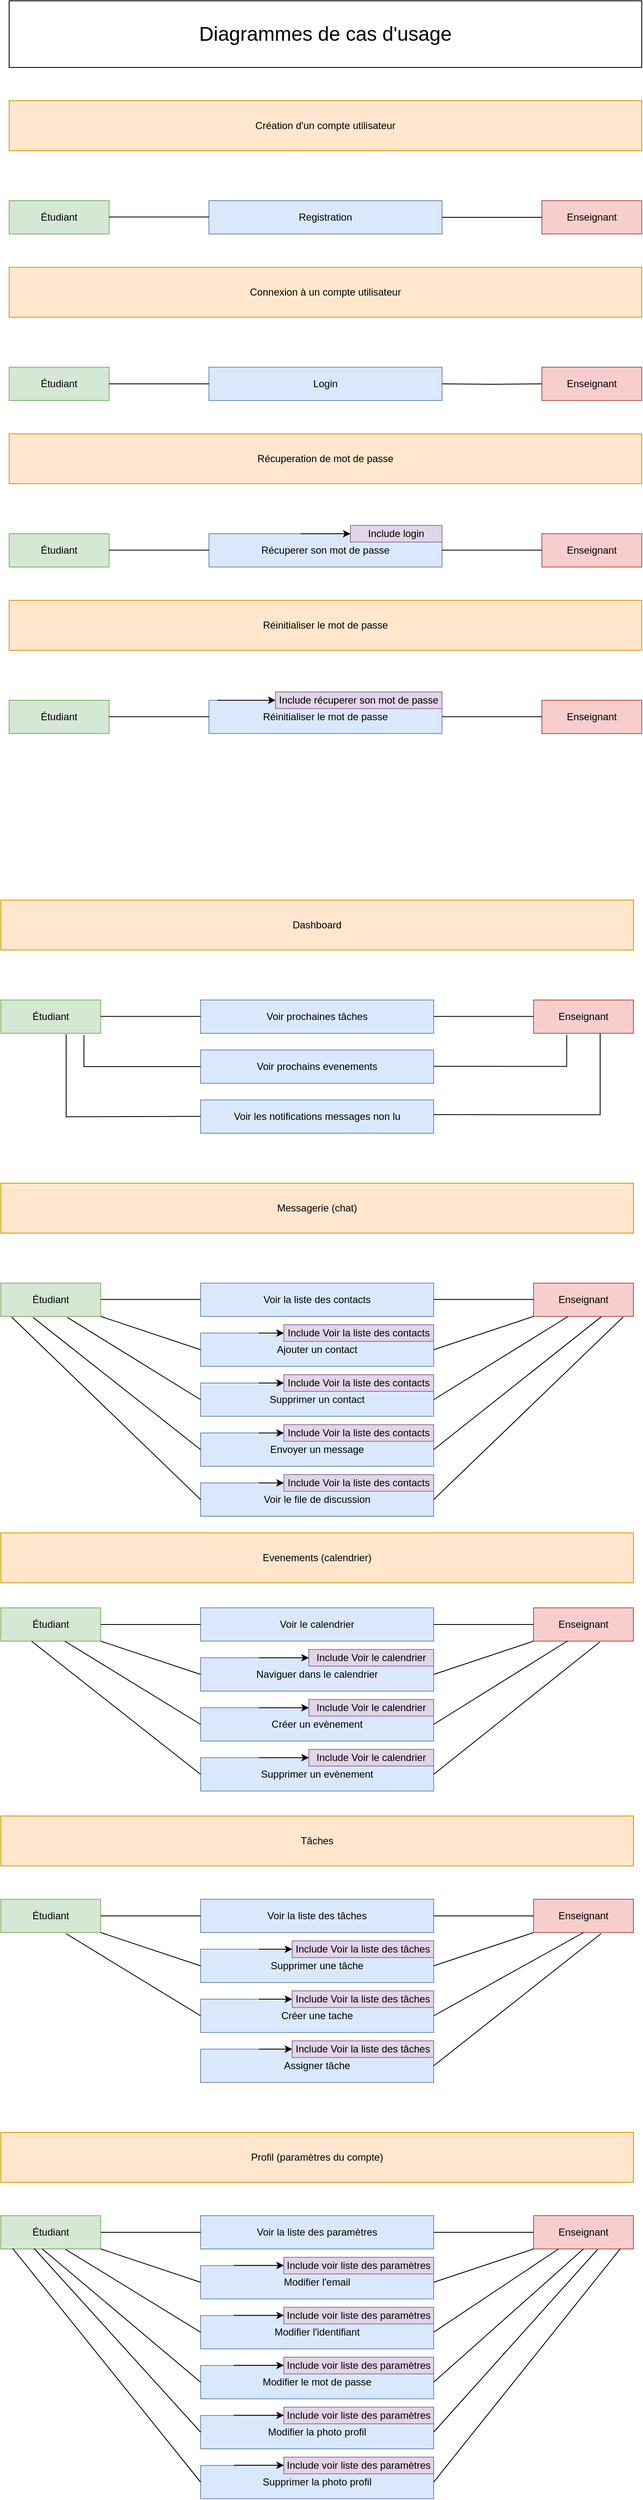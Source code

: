 <mxfile version="20.8.20" type="device"><diagram name="Page-1" id="c3rXPDo36JXqEcA5xLQ1"><mxGraphModel dx="2009" dy="1200" grid="1" gridSize="10" guides="1" tooltips="1" connect="1" arrows="1" fold="1" page="1" pageScale="1" pageWidth="850" pageHeight="1100" math="0" shadow="0"><root><mxCell id="0"/><mxCell id="1" parent="0"/><mxCell id="VEbI-EPNmi0C-Dxg8x01-1" value="Création d'un compte utilisateur" style="rounded=0;whiteSpace=wrap;html=1;fillColor=#ffe6cc;strokeColor=#d79b00;" parent="1" vertex="1"><mxGeometry x="40" y="160" width="760" height="60" as="geometry"/></mxCell><mxCell id="VEbI-EPNmi0C-Dxg8x01-2" value="Registration" style="rounded=0;whiteSpace=wrap;html=1;fillColor=#dae8fc;strokeColor=#6c8ebf;" parent="1" vertex="1"><mxGeometry x="280" y="280" width="280" height="40" as="geometry"/></mxCell><mxCell id="VEbI-EPNmi0C-Dxg8x01-3" value="Étudiant" style="rounded=0;whiteSpace=wrap;html=1;fillColor=#d5e8d4;strokeColor=#82b366;" parent="1" vertex="1"><mxGeometry x="40" y="280" width="120" height="40" as="geometry"/></mxCell><mxCell id="VEbI-EPNmi0C-Dxg8x01-4" value="Enseignant" style="rounded=0;whiteSpace=wrap;html=1;fillColor=#f8cecc;strokeColor=#b85450;" parent="1" vertex="1"><mxGeometry x="680" y="280" width="120" height="40" as="geometry"/></mxCell><mxCell id="VEbI-EPNmi0C-Dxg8x01-9" value="Connexion à un compte utilisateur" style="rounded=0;whiteSpace=wrap;html=1;fillColor=#ffe6cc;strokeColor=#d79b00;" parent="1" vertex="1"><mxGeometry x="40" y="360" width="760" height="60" as="geometry"/></mxCell><mxCell id="VEbI-EPNmi0C-Dxg8x01-10" value="Login" style="rounded=0;whiteSpace=wrap;html=1;fillColor=#dae8fc;strokeColor=#6c8ebf;" parent="1" vertex="1"><mxGeometry x="280" y="480" width="280" height="40" as="geometry"/></mxCell><mxCell id="VEbI-EPNmi0C-Dxg8x01-11" value="Étudiant" style="rounded=0;whiteSpace=wrap;html=1;fillColor=#d5e8d4;strokeColor=#82b366;" parent="1" vertex="1"><mxGeometry x="40" y="480" width="120" height="40" as="geometry"/></mxCell><mxCell id="VEbI-EPNmi0C-Dxg8x01-16" value="Enseignant" style="rounded=0;whiteSpace=wrap;html=1;fillColor=#f8cecc;strokeColor=#b85450;" parent="1" vertex="1"><mxGeometry x="680" y="480" width="120" height="40" as="geometry"/></mxCell><mxCell id="VEbI-EPNmi0C-Dxg8x01-17" value="Récuperation de mot de passe" style="rounded=0;whiteSpace=wrap;html=1;fillColor=#ffe6cc;strokeColor=#d79b00;" parent="1" vertex="1"><mxGeometry x="40" y="560" width="760" height="60" as="geometry"/></mxCell><mxCell id="VEbI-EPNmi0C-Dxg8x01-18" value="Récuperer son mot de passe" style="rounded=0;whiteSpace=wrap;html=1;fillColor=#dae8fc;strokeColor=#6c8ebf;" parent="1" vertex="1"><mxGeometry x="280" y="680" width="280" height="40" as="geometry"/></mxCell><mxCell id="VEbI-EPNmi0C-Dxg8x01-19" value="Étudiant" style="rounded=0;whiteSpace=wrap;html=1;fillColor=#d5e8d4;strokeColor=#82b366;" parent="1" vertex="1"><mxGeometry x="40" y="680" width="120" height="40" as="geometry"/></mxCell><mxCell id="VEbI-EPNmi0C-Dxg8x01-24" value="Enseignant" style="rounded=0;whiteSpace=wrap;html=1;fillColor=#f8cecc;strokeColor=#b85450;" parent="1" vertex="1"><mxGeometry x="680" y="680" width="120" height="40" as="geometry"/></mxCell><mxCell id="VEbI-EPNmi0C-Dxg8x01-33" value="Dashboard" style="rounded=0;whiteSpace=wrap;html=1;fillColor=#ffe6cc;strokeColor=#d79b00;" parent="1" vertex="1"><mxGeometry x="30" y="1120" width="760" height="60" as="geometry"/></mxCell><mxCell id="VEbI-EPNmi0C-Dxg8x01-34" value="Voir prochaines tâches" style="rounded=0;whiteSpace=wrap;html=1;fillColor=#dae8fc;strokeColor=#6c8ebf;" parent="1" vertex="1"><mxGeometry x="270" y="1240" width="280" height="40" as="geometry"/></mxCell><mxCell id="VEbI-EPNmi0C-Dxg8x01-35" value="Étudiant" style="rounded=0;whiteSpace=wrap;html=1;fillColor=#d5e8d4;strokeColor=#82b366;" parent="1" vertex="1"><mxGeometry x="30" y="1240" width="120" height="40" as="geometry"/></mxCell><mxCell id="VEbI-EPNmi0C-Dxg8x01-40" value="Enseignant" style="rounded=0;whiteSpace=wrap;html=1;fillColor=#f8cecc;strokeColor=#b85450;" parent="1" vertex="1"><mxGeometry x="670" y="1240" width="120" height="40" as="geometry"/></mxCell><mxCell id="VEbI-EPNmi0C-Dxg8x01-41" value="Voir prochains evenements" style="rounded=0;whiteSpace=wrap;html=1;fillColor=#dae8fc;strokeColor=#6c8ebf;" parent="1" vertex="1"><mxGeometry x="270" y="1300" width="280" height="40" as="geometry"/></mxCell><mxCell id="VEbI-EPNmi0C-Dxg8x01-42" value="Voir les notifications messages non lu" style="rounded=0;whiteSpace=wrap;html=1;fillColor=#dae8fc;strokeColor=#6c8ebf;" parent="1" vertex="1"><mxGeometry x="270" y="1360" width="280" height="40" as="geometry"/></mxCell><mxCell id="VEbI-EPNmi0C-Dxg8x01-46" value="" style="edgeStyle=orthogonalEdgeStyle;rounded=0;orthogonalLoop=1;jettySize=auto;html=1;exitX=0;exitY=0.5;exitDx=0;exitDy=0;entryX=1;entryY=0.5;entryDx=0;entryDy=0;endArrow=none;" parent="1" source="VEbI-EPNmi0C-Dxg8x01-4" target="VEbI-EPNmi0C-Dxg8x01-2" edge="1"><mxGeometry relative="1" as="geometry"><mxPoint x="680" y="300" as="sourcePoint"/><mxPoint x="660" y="300" as="targetPoint"/></mxGeometry></mxCell><mxCell id="VEbI-EPNmi0C-Dxg8x01-47" value="" style="edgeStyle=orthogonalEdgeStyle;rounded=0;orthogonalLoop=1;jettySize=auto;html=1;exitX=0;exitY=0.5;exitDx=0;exitDy=0;entryX=1;entryY=0.5;entryDx=0;entryDy=0;endArrow=none;" parent="1" target="VEbI-EPNmi0C-Dxg8x01-10" edge="1"><mxGeometry relative="1" as="geometry"><mxPoint x="680" y="500" as="sourcePoint"/><mxPoint x="660.0" y="500.0" as="targetPoint"/></mxGeometry></mxCell><mxCell id="VEbI-EPNmi0C-Dxg8x01-48" value="" style="endArrow=none;html=1;rounded=0;exitX=1;exitY=0.5;exitDx=0;exitDy=0;entryX=0;entryY=0.5;entryDx=0;entryDy=0;" parent="1" source="VEbI-EPNmi0C-Dxg8x01-11" target="VEbI-EPNmi0C-Dxg8x01-10" edge="1"><mxGeometry width="50" height="50" relative="1" as="geometry"><mxPoint x="160" y="500" as="sourcePoint"/><mxPoint x="190" y="500.0" as="targetPoint"/></mxGeometry></mxCell><mxCell id="VEbI-EPNmi0C-Dxg8x01-58" value="Messagerie (chat)" style="rounded=0;whiteSpace=wrap;html=1;fillColor=#ffe6cc;strokeColor=#d79b00;" parent="1" vertex="1"><mxGeometry x="30" y="1460" width="760" height="60" as="geometry"/></mxCell><mxCell id="VEbI-EPNmi0C-Dxg8x01-59" value="Étudiant" style="rounded=0;whiteSpace=wrap;html=1;fillColor=#d5e8d4;strokeColor=#82b366;" parent="1" vertex="1"><mxGeometry x="30" y="1580" width="120" height="40" as="geometry"/></mxCell><mxCell id="VEbI-EPNmi0C-Dxg8x01-60" value="Enseignant" style="rounded=0;whiteSpace=wrap;html=1;fillColor=#f8cecc;strokeColor=#b85450;" parent="1" vertex="1"><mxGeometry x="670" y="1580" width="120" height="40" as="geometry"/></mxCell><mxCell id="VEbI-EPNmi0C-Dxg8x01-61" value="Voir la liste des contacts" style="rounded=0;whiteSpace=wrap;html=1;fillColor=#dae8fc;strokeColor=#6c8ebf;" parent="1" vertex="1"><mxGeometry x="270" y="1580" width="280" height="40" as="geometry"/></mxCell><mxCell id="VEbI-EPNmi0C-Dxg8x01-63" value="Ajouter un contact" style="rounded=0;whiteSpace=wrap;html=1;fillColor=#dae8fc;strokeColor=#6c8ebf;" parent="1" vertex="1"><mxGeometry x="270" y="1640" width="280" height="40" as="geometry"/></mxCell><mxCell id="VEbI-EPNmi0C-Dxg8x01-64" value="Supprimer un contact" style="rounded=0;whiteSpace=wrap;html=1;fillColor=#dae8fc;strokeColor=#6c8ebf;" parent="1" vertex="1"><mxGeometry x="270" y="1700" width="280" height="40" as="geometry"/></mxCell><mxCell id="VEbI-EPNmi0C-Dxg8x01-65" value="Envoyer un message" style="rounded=0;whiteSpace=wrap;html=1;fillColor=#dae8fc;strokeColor=#6c8ebf;" parent="1" vertex="1"><mxGeometry x="270" y="1760" width="280" height="40" as="geometry"/></mxCell><mxCell id="VEbI-EPNmi0C-Dxg8x01-66" value="Voir le file de discussion" style="rounded=0;whiteSpace=wrap;html=1;fillColor=#dae8fc;strokeColor=#6c8ebf;" parent="1" vertex="1"><mxGeometry x="270" y="1820" width="280" height="40" as="geometry"/></mxCell><mxCell id="VEbI-EPNmi0C-Dxg8x01-107" value="Evenements (calendrier)" style="rounded=0;whiteSpace=wrap;html=1;fillColor=#ffe6cc;strokeColor=#d79b00;" parent="1" vertex="1"><mxGeometry x="30" y="1880" width="760" height="60" as="geometry"/></mxCell><mxCell id="VEbI-EPNmi0C-Dxg8x01-108" value="Enseignant" style="rounded=0;whiteSpace=wrap;html=1;fillColor=#f8cecc;strokeColor=#b85450;" parent="1" vertex="1"><mxGeometry x="670" y="1970" width="120" height="40" as="geometry"/></mxCell><mxCell id="VEbI-EPNmi0C-Dxg8x01-109" value="Étudiant" style="rounded=0;whiteSpace=wrap;html=1;fillColor=#d5e8d4;strokeColor=#82b366;" parent="1" vertex="1"><mxGeometry x="30" y="1970" width="120" height="40" as="geometry"/></mxCell><mxCell id="VEbI-EPNmi0C-Dxg8x01-110" value="Voir le calendrier" style="rounded=0;whiteSpace=wrap;html=1;fillColor=#dae8fc;strokeColor=#6c8ebf;" parent="1" vertex="1"><mxGeometry x="270" y="1970" width="280" height="40" as="geometry"/></mxCell><mxCell id="VEbI-EPNmi0C-Dxg8x01-111" value="Naviguer dans le calendrier" style="rounded=0;whiteSpace=wrap;html=1;fillColor=#dae8fc;strokeColor=#6c8ebf;" parent="1" vertex="1"><mxGeometry x="270" y="2030" width="280" height="40" as="geometry"/></mxCell><mxCell id="VEbI-EPNmi0C-Dxg8x01-112" value="Créer un evènement" style="rounded=0;whiteSpace=wrap;html=1;fillColor=#dae8fc;strokeColor=#6c8ebf;" parent="1" vertex="1"><mxGeometry x="270" y="2090" width="280" height="40" as="geometry"/></mxCell><mxCell id="VEbI-EPNmi0C-Dxg8x01-113" value="Supprimer un evènement" style="rounded=0;whiteSpace=wrap;html=1;fillColor=#dae8fc;strokeColor=#6c8ebf;" parent="1" vertex="1"><mxGeometry x="270" y="2150" width="280" height="40" as="geometry"/></mxCell><mxCell id="VEbI-EPNmi0C-Dxg8x01-135" value="Tâches" style="rounded=0;whiteSpace=wrap;html=1;fillColor=#ffe6cc;strokeColor=#d79b00;" parent="1" vertex="1"><mxGeometry x="30" y="2220" width="760" height="60" as="geometry"/></mxCell><mxCell id="VEbI-EPNmi0C-Dxg8x01-136" value="Étudiant" style="rounded=0;whiteSpace=wrap;html=1;fillColor=#d5e8d4;strokeColor=#82b366;" parent="1" vertex="1"><mxGeometry x="30" y="2320" width="120" height="40" as="geometry"/></mxCell><mxCell id="VEbI-EPNmi0C-Dxg8x01-137" value="Enseignant" style="rounded=0;whiteSpace=wrap;html=1;fillColor=#f8cecc;strokeColor=#b85450;" parent="1" vertex="1"><mxGeometry x="670" y="2320" width="120" height="40" as="geometry"/></mxCell><mxCell id="VEbI-EPNmi0C-Dxg8x01-138" value="Voir la liste des tâches" style="rounded=0;whiteSpace=wrap;html=1;fillColor=#dae8fc;strokeColor=#6c8ebf;" parent="1" vertex="1"><mxGeometry x="270" y="2320" width="280" height="40" as="geometry"/></mxCell><mxCell id="VEbI-EPNmi0C-Dxg8x01-139" value="Supprimer une tâche" style="rounded=0;whiteSpace=wrap;html=1;fillColor=#dae8fc;strokeColor=#6c8ebf;" parent="1" vertex="1"><mxGeometry x="270" y="2380" width="280" height="40" as="geometry"/></mxCell><mxCell id="VEbI-EPNmi0C-Dxg8x01-140" value="Créer une tache" style="rounded=0;whiteSpace=wrap;html=1;fillColor=#dae8fc;strokeColor=#6c8ebf;" parent="1" vertex="1"><mxGeometry x="270" y="2440" width="280" height="40" as="geometry"/></mxCell><mxCell id="VEbI-EPNmi0C-Dxg8x01-141" value="Assigner tâche" style="rounded=0;whiteSpace=wrap;html=1;fillColor=#dae8fc;strokeColor=#6c8ebf;" parent="1" vertex="1"><mxGeometry x="270" y="2500" width="280" height="40" as="geometry"/></mxCell><mxCell id="VEbI-EPNmi0C-Dxg8x01-160" value="Profil (paramètres du compte)" style="rounded=0;whiteSpace=wrap;html=1;fillColor=#ffe6cc;strokeColor=#d79b00;" parent="1" vertex="1"><mxGeometry x="30" y="2600" width="760" height="60" as="geometry"/></mxCell><mxCell id="VEbI-EPNmi0C-Dxg8x01-161" value="Étudiant" style="rounded=0;whiteSpace=wrap;html=1;fillColor=#d5e8d4;strokeColor=#82b366;" parent="1" vertex="1"><mxGeometry x="30" y="2700" width="120" height="40" as="geometry"/></mxCell><mxCell id="VEbI-EPNmi0C-Dxg8x01-162" value="Enseignant" style="rounded=0;whiteSpace=wrap;html=1;fillColor=#f8cecc;strokeColor=#b85450;" parent="1" vertex="1"><mxGeometry x="670" y="2700" width="120" height="40" as="geometry"/></mxCell><mxCell id="VEbI-EPNmi0C-Dxg8x01-163" value="Voir la liste des paramètres" style="rounded=0;whiteSpace=wrap;html=1;fillColor=#dae8fc;strokeColor=#6c8ebf;" parent="1" vertex="1"><mxGeometry x="270" y="2700" width="280" height="40" as="geometry"/></mxCell><mxCell id="VEbI-EPNmi0C-Dxg8x01-170" value="Modifier l'email" style="rounded=0;whiteSpace=wrap;html=1;fillColor=#dae8fc;strokeColor=#6c8ebf;" parent="1" vertex="1"><mxGeometry x="270" y="2760" width="280" height="40" as="geometry"/></mxCell><mxCell id="VEbI-EPNmi0C-Dxg8x01-171" value="Modifier l'identifiant" style="rounded=0;whiteSpace=wrap;html=1;fillColor=#dae8fc;strokeColor=#6c8ebf;" parent="1" vertex="1"><mxGeometry x="270" y="2820" width="280" height="40" as="geometry"/></mxCell><mxCell id="VEbI-EPNmi0C-Dxg8x01-172" value="Modifier le mot de passe" style="rounded=0;whiteSpace=wrap;html=1;fillColor=#dae8fc;strokeColor=#6c8ebf;" parent="1" vertex="1"><mxGeometry x="270" y="2880" width="280" height="40" as="geometry"/></mxCell><mxCell id="VEbI-EPNmi0C-Dxg8x01-184" value="&lt;font style=&quot;font-size: 24px;&quot;&gt;Diagrammes de cas d'usage&lt;/font&gt;" style="rounded=0;whiteSpace=wrap;html=1;" parent="1" vertex="1"><mxGeometry x="40" y="40" width="760" height="80" as="geometry"/></mxCell><mxCell id="VEbI-EPNmi0C-Dxg8x01-185" value="Modifier la photo profil" style="rounded=0;whiteSpace=wrap;html=1;fillColor=#dae8fc;strokeColor=#6c8ebf;" parent="1" vertex="1"><mxGeometry x="270" y="2940" width="280" height="40" as="geometry"/></mxCell><mxCell id="VEbI-EPNmi0C-Dxg8x01-186" value="Supprimer la photo profil" style="rounded=0;whiteSpace=wrap;html=1;fillColor=#dae8fc;strokeColor=#6c8ebf;" parent="1" vertex="1"><mxGeometry x="270" y="3000" width="280" height="40" as="geometry"/></mxCell><mxCell id="ZOaaDiVfXk5AC7IUWMLi-1" value="" style="edgeStyle=orthogonalEdgeStyle;rounded=0;orthogonalLoop=1;jettySize=auto;html=1;exitX=0;exitY=0.5;exitDx=0;exitDy=0;entryX=1;entryY=0.5;entryDx=0;entryDy=0;endArrow=none;" parent="1" edge="1"><mxGeometry relative="1" as="geometry"><mxPoint x="280" y="299.58" as="sourcePoint"/><mxPoint x="160" y="299.58" as="targetPoint"/></mxGeometry></mxCell><mxCell id="ZOaaDiVfXk5AC7IUWMLi-2" value="" style="edgeStyle=orthogonalEdgeStyle;rounded=0;orthogonalLoop=1;jettySize=auto;html=1;exitX=0;exitY=0.5;exitDx=0;exitDy=0;entryX=1;entryY=0.5;entryDx=0;entryDy=0;endArrow=none;" parent="1" edge="1"><mxGeometry relative="1" as="geometry"><mxPoint x="680" y="699.69" as="sourcePoint"/><mxPoint x="560" y="699.69" as="targetPoint"/></mxGeometry></mxCell><mxCell id="ZOaaDiVfXk5AC7IUWMLi-3" value="" style="edgeStyle=orthogonalEdgeStyle;rounded=0;orthogonalLoop=1;jettySize=auto;html=1;exitX=0;exitY=0.5;exitDx=0;exitDy=0;entryX=1;entryY=0.5;entryDx=0;entryDy=0;endArrow=none;" parent="1" edge="1"><mxGeometry relative="1" as="geometry"><mxPoint x="280" y="699.69" as="sourcePoint"/><mxPoint x="160" y="699.69" as="targetPoint"/></mxGeometry></mxCell><mxCell id="ZOaaDiVfXk5AC7IUWMLi-6" value="" style="edgeStyle=orthogonalEdgeStyle;rounded=0;orthogonalLoop=1;jettySize=auto;html=1;exitX=0;exitY=0.5;exitDx=0;exitDy=0;entryX=1;entryY=0.5;entryDx=0;entryDy=0;endArrow=none;" parent="1" edge="1"><mxGeometry relative="1" as="geometry"><mxPoint x="670" y="1259.69" as="sourcePoint"/><mxPoint x="550" y="1259.69" as="targetPoint"/></mxGeometry></mxCell><mxCell id="ZOaaDiVfXk5AC7IUWMLi-7" value="" style="edgeStyle=orthogonalEdgeStyle;rounded=0;orthogonalLoop=1;jettySize=auto;html=1;exitX=0;exitY=0.5;exitDx=0;exitDy=0;entryX=1;entryY=0.5;entryDx=0;entryDy=0;endArrow=none;" parent="1" edge="1"><mxGeometry relative="1" as="geometry"><mxPoint x="270" y="1259.69" as="sourcePoint"/><mxPoint x="150" y="1259.69" as="targetPoint"/></mxGeometry></mxCell><mxCell id="ZOaaDiVfXk5AC7IUWMLi-8" value="" style="edgeStyle=orthogonalEdgeStyle;rounded=0;orthogonalLoop=1;jettySize=auto;html=1;exitX=0;exitY=0.5;exitDx=0;exitDy=0;endArrow=none;entryX=0.832;entryY=1.059;entryDx=0;entryDy=0;entryPerimeter=0;" parent="1" source="VEbI-EPNmi0C-Dxg8x01-41" target="VEbI-EPNmi0C-Dxg8x01-35" edge="1"><mxGeometry relative="1" as="geometry"><mxPoint x="265" y="1280" as="sourcePoint"/><mxPoint x="130" y="1300" as="targetPoint"/><Array as="points"><mxPoint x="130" y="1320"/></Array></mxGeometry></mxCell><mxCell id="ZOaaDiVfXk5AC7IUWMLi-9" value="" style="edgeStyle=orthogonalEdgeStyle;rounded=0;orthogonalLoop=1;jettySize=auto;html=1;exitX=0;exitY=0.5;exitDx=0;exitDy=0;entryX=0.654;entryY=1.03;entryDx=0;entryDy=0;endArrow=none;entryPerimeter=0;" parent="1" target="VEbI-EPNmi0C-Dxg8x01-35" edge="1"><mxGeometry relative="1" as="geometry"><mxPoint x="270" y="1379.8" as="sourcePoint"/><mxPoint x="150" y="1379.8" as="targetPoint"/></mxGeometry></mxCell><mxCell id="ZOaaDiVfXk5AC7IUWMLi-11" value="" style="edgeStyle=orthogonalEdgeStyle;rounded=0;orthogonalLoop=1;jettySize=auto;html=1;entryX=1;entryY=0.5;entryDx=0;entryDy=0;endArrow=none;exitX=0.332;exitY=1.047;exitDx=0;exitDy=0;exitPerimeter=0;" parent="1" source="VEbI-EPNmi0C-Dxg8x01-40" edge="1"><mxGeometry relative="1" as="geometry"><mxPoint x="710" y="1320" as="sourcePoint"/><mxPoint x="550" y="1319.68" as="targetPoint"/><Array as="points"><mxPoint x="710" y="1320"/></Array></mxGeometry></mxCell><mxCell id="ZOaaDiVfXk5AC7IUWMLi-12" value="" style="edgeStyle=orthogonalEdgeStyle;rounded=0;orthogonalLoop=1;jettySize=auto;html=1;entryX=1;entryY=0.5;entryDx=0;entryDy=0;endArrow=none;exitX=0.667;exitY=1;exitDx=0;exitDy=0;exitPerimeter=0;" parent="1" source="VEbI-EPNmi0C-Dxg8x01-40" edge="1"><mxGeometry relative="1" as="geometry"><mxPoint x="710" y="1340" as="sourcePoint"/><mxPoint x="550" y="1377.68" as="targetPoint"/><Array as="points"><mxPoint x="750" y="1378"/></Array></mxGeometry></mxCell><mxCell id="ZOaaDiVfXk5AC7IUWMLi-14" value="" style="edgeStyle=orthogonalEdgeStyle;rounded=0;orthogonalLoop=1;jettySize=auto;html=1;exitX=0;exitY=0.5;exitDx=0;exitDy=0;entryX=1;entryY=0.5;entryDx=0;entryDy=0;endArrow=none;" parent="1" edge="1"><mxGeometry relative="1" as="geometry"><mxPoint x="270" y="1599.68" as="sourcePoint"/><mxPoint x="150" y="1599.68" as="targetPoint"/></mxGeometry></mxCell><mxCell id="ZOaaDiVfXk5AC7IUWMLi-15" value="" style="edgeStyle=orthogonalEdgeStyle;rounded=0;orthogonalLoop=1;jettySize=auto;html=1;exitX=0;exitY=0.5;exitDx=0;exitDy=0;entryX=1;entryY=0.5;entryDx=0;entryDy=0;endArrow=none;" parent="1" edge="1"><mxGeometry relative="1" as="geometry"><mxPoint x="670" y="1599.68" as="sourcePoint"/><mxPoint x="550" y="1599.68" as="targetPoint"/></mxGeometry></mxCell><mxCell id="ZOaaDiVfXk5AC7IUWMLi-18" value="" style="endArrow=none;html=1;rounded=0;exitX=0.666;exitY=1.03;exitDx=0;exitDy=0;exitPerimeter=0;entryX=0;entryY=0.5;entryDx=0;entryDy=0;" parent="1" source="VEbI-EPNmi0C-Dxg8x01-59" target="VEbI-EPNmi0C-Dxg8x01-64" edge="1"><mxGeometry width="50" height="50" relative="1" as="geometry"><mxPoint x="400" y="1740" as="sourcePoint"/><mxPoint x="110" y="1720" as="targetPoint"/></mxGeometry></mxCell><mxCell id="ZOaaDiVfXk5AC7IUWMLi-19" value="" style="endArrow=none;html=1;rounded=0;exitX=0.322;exitY=1.03;exitDx=0;exitDy=0;exitPerimeter=0;entryX=0;entryY=0.5;entryDx=0;entryDy=0;" parent="1" source="VEbI-EPNmi0C-Dxg8x01-59" target="VEbI-EPNmi0C-Dxg8x01-65" edge="1"><mxGeometry width="50" height="50" relative="1" as="geometry"><mxPoint x="400" y="1740" as="sourcePoint"/><mxPoint x="450" y="1690" as="targetPoint"/></mxGeometry></mxCell><mxCell id="ZOaaDiVfXk5AC7IUWMLi-20" value="" style="endArrow=none;html=1;rounded=0;exitX=1;exitY=1;exitDx=0;exitDy=0;entryX=0;entryY=0.5;entryDx=0;entryDy=0;" parent="1" source="VEbI-EPNmi0C-Dxg8x01-59" target="VEbI-EPNmi0C-Dxg8x01-63" edge="1"><mxGeometry width="50" height="50" relative="1" as="geometry"><mxPoint x="400" y="1740" as="sourcePoint"/><mxPoint x="450" y="1690" as="targetPoint"/></mxGeometry></mxCell><mxCell id="ZOaaDiVfXk5AC7IUWMLi-21" value="" style="endArrow=none;html=1;rounded=0;entryX=0;entryY=1;entryDx=0;entryDy=0;exitX=1;exitY=0.5;exitDx=0;exitDy=0;" parent="1" source="VEbI-EPNmi0C-Dxg8x01-63" target="VEbI-EPNmi0C-Dxg8x01-60" edge="1"><mxGeometry width="50" height="50" relative="1" as="geometry"><mxPoint x="400" y="1740" as="sourcePoint"/><mxPoint x="450" y="1690" as="targetPoint"/></mxGeometry></mxCell><mxCell id="ZOaaDiVfXk5AC7IUWMLi-22" value="" style="endArrow=none;html=1;rounded=0;entryX=0.344;entryY=1.006;entryDx=0;entryDy=0;entryPerimeter=0;exitX=1;exitY=0.5;exitDx=0;exitDy=0;" parent="1" source="VEbI-EPNmi0C-Dxg8x01-64" target="VEbI-EPNmi0C-Dxg8x01-60" edge="1"><mxGeometry width="50" height="50" relative="1" as="geometry"><mxPoint x="400" y="1740" as="sourcePoint"/><mxPoint x="450" y="1690" as="targetPoint"/></mxGeometry></mxCell><mxCell id="ZOaaDiVfXk5AC7IUWMLi-23" value="" style="endArrow=none;html=1;rounded=0;entryX=0.677;entryY=1.014;entryDx=0;entryDy=0;entryPerimeter=0;exitX=1;exitY=0.5;exitDx=0;exitDy=0;" parent="1" source="VEbI-EPNmi0C-Dxg8x01-65" target="VEbI-EPNmi0C-Dxg8x01-60" edge="1"><mxGeometry width="50" height="50" relative="1" as="geometry"><mxPoint x="400" y="1740" as="sourcePoint"/><mxPoint x="450" y="1690" as="targetPoint"/></mxGeometry></mxCell><mxCell id="ZOaaDiVfXk5AC7IUWMLi-24" value="" style="endArrow=none;html=1;rounded=0;entryX=0.897;entryY=1.019;entryDx=0;entryDy=0;entryPerimeter=0;exitX=1;exitY=0.5;exitDx=0;exitDy=0;" parent="1" source="VEbI-EPNmi0C-Dxg8x01-66" target="VEbI-EPNmi0C-Dxg8x01-60" edge="1"><mxGeometry width="50" height="50" relative="1" as="geometry"><mxPoint x="360" y="1720" as="sourcePoint"/><mxPoint x="410" y="1670" as="targetPoint"/></mxGeometry></mxCell><mxCell id="ZOaaDiVfXk5AC7IUWMLi-25" value="" style="endArrow=none;html=1;rounded=0;entryX=0.108;entryY=1.019;entryDx=0;entryDy=0;entryPerimeter=0;exitX=0;exitY=0.5;exitDx=0;exitDy=0;" parent="1" source="VEbI-EPNmi0C-Dxg8x01-66" target="VEbI-EPNmi0C-Dxg8x01-59" edge="1"><mxGeometry width="50" height="50" relative="1" as="geometry"><mxPoint x="200" y="1710" as="sourcePoint"/><mxPoint x="250" y="1660" as="targetPoint"/></mxGeometry></mxCell><mxCell id="ZOaaDiVfXk5AC7IUWMLi-26" value="" style="endArrow=none;html=1;rounded=0;exitX=1;exitY=0.5;exitDx=0;exitDy=0;entryX=0;entryY=0.5;entryDx=0;entryDy=0;" parent="1" source="VEbI-EPNmi0C-Dxg8x01-109" target="VEbI-EPNmi0C-Dxg8x01-110" edge="1"><mxGeometry width="50" height="50" relative="1" as="geometry"><mxPoint x="330" y="2080" as="sourcePoint"/><mxPoint x="380" y="2030" as="targetPoint"/></mxGeometry></mxCell><mxCell id="ZOaaDiVfXk5AC7IUWMLi-27" value="" style="endArrow=none;html=1;rounded=0;entryX=0;entryY=0.5;entryDx=0;entryDy=0;exitX=1;exitY=0.5;exitDx=0;exitDy=0;" parent="1" source="VEbI-EPNmi0C-Dxg8x01-110" target="VEbI-EPNmi0C-Dxg8x01-108" edge="1"><mxGeometry width="50" height="50" relative="1" as="geometry"><mxPoint x="330" y="2080" as="sourcePoint"/><mxPoint x="380" y="2030" as="targetPoint"/></mxGeometry></mxCell><mxCell id="ZOaaDiVfXk5AC7IUWMLi-28" value="" style="endArrow=none;html=1;rounded=0;exitX=1;exitY=1;exitDx=0;exitDy=0;entryX=0;entryY=0.5;entryDx=0;entryDy=0;" parent="1" source="VEbI-EPNmi0C-Dxg8x01-109" target="VEbI-EPNmi0C-Dxg8x01-111" edge="1"><mxGeometry width="50" height="50" relative="1" as="geometry"><mxPoint x="330" y="2080" as="sourcePoint"/><mxPoint x="380" y="2030" as="targetPoint"/></mxGeometry></mxCell><mxCell id="ZOaaDiVfXk5AC7IUWMLi-29" value="" style="endArrow=none;html=1;rounded=0;entryX=0;entryY=1;entryDx=0;entryDy=0;exitX=1;exitY=0.5;exitDx=0;exitDy=0;" parent="1" source="VEbI-EPNmi0C-Dxg8x01-111" target="VEbI-EPNmi0C-Dxg8x01-108" edge="1"><mxGeometry width="50" height="50" relative="1" as="geometry"><mxPoint x="330" y="2080" as="sourcePoint"/><mxPoint x="380" y="2030" as="targetPoint"/></mxGeometry></mxCell><mxCell id="ZOaaDiVfXk5AC7IUWMLi-30" value="" style="endArrow=none;html=1;rounded=0;entryX=0.341;entryY=0.994;entryDx=0;entryDy=0;entryPerimeter=0;exitX=1;exitY=0.5;exitDx=0;exitDy=0;" parent="1" source="VEbI-EPNmi0C-Dxg8x01-112" target="VEbI-EPNmi0C-Dxg8x01-108" edge="1"><mxGeometry width="50" height="50" relative="1" as="geometry"><mxPoint x="330" y="2080" as="sourcePoint"/><mxPoint x="380" y="2030" as="targetPoint"/></mxGeometry></mxCell><mxCell id="ZOaaDiVfXk5AC7IUWMLi-31" value="" style="endArrow=none;html=1;rounded=0;entryX=0.642;entryY=1.004;entryDx=0;entryDy=0;entryPerimeter=0;exitX=0;exitY=0.5;exitDx=0;exitDy=0;" parent="1" source="VEbI-EPNmi0C-Dxg8x01-112" target="VEbI-EPNmi0C-Dxg8x01-109" edge="1"><mxGeometry width="50" height="50" relative="1" as="geometry"><mxPoint x="420" y="2010" as="sourcePoint"/><mxPoint x="470" y="1960" as="targetPoint"/></mxGeometry></mxCell><mxCell id="ZOaaDiVfXk5AC7IUWMLi-32" value="" style="endArrow=none;html=1;rounded=0;entryX=0.665;entryY=1.021;entryDx=0;entryDy=0;entryPerimeter=0;exitX=1;exitY=0.5;exitDx=0;exitDy=0;" parent="1" source="VEbI-EPNmi0C-Dxg8x01-113" target="VEbI-EPNmi0C-Dxg8x01-108" edge="1"><mxGeometry width="50" height="50" relative="1" as="geometry"><mxPoint x="420" y="2010" as="sourcePoint"/><mxPoint x="470" y="1960" as="targetPoint"/></mxGeometry></mxCell><mxCell id="ZOaaDiVfXk5AC7IUWMLi-33" value="" style="endArrow=none;html=1;rounded=0;entryX=0.308;entryY=1.004;entryDx=0;entryDy=0;entryPerimeter=0;exitX=0;exitY=0.5;exitDx=0;exitDy=0;" parent="1" source="VEbI-EPNmi0C-Dxg8x01-113" target="VEbI-EPNmi0C-Dxg8x01-109" edge="1"><mxGeometry width="50" height="50" relative="1" as="geometry"><mxPoint x="420" y="2010" as="sourcePoint"/><mxPoint x="470" y="1960" as="targetPoint"/></mxGeometry></mxCell><mxCell id="ZOaaDiVfXk5AC7IUWMLi-34" value="" style="endArrow=none;html=1;rounded=0;exitX=1;exitY=0.5;exitDx=0;exitDy=0;entryX=0;entryY=0.5;entryDx=0;entryDy=0;" parent="1" source="VEbI-EPNmi0C-Dxg8x01-136" target="VEbI-EPNmi0C-Dxg8x01-138" edge="1"><mxGeometry width="50" height="50" relative="1" as="geometry"><mxPoint x="320" y="2440" as="sourcePoint"/><mxPoint x="370" y="2390" as="targetPoint"/></mxGeometry></mxCell><mxCell id="ZOaaDiVfXk5AC7IUWMLi-35" value="" style="endArrow=none;html=1;rounded=0;entryX=0;entryY=0.5;entryDx=0;entryDy=0;exitX=1;exitY=0.5;exitDx=0;exitDy=0;" parent="1" source="VEbI-EPNmi0C-Dxg8x01-138" target="VEbI-EPNmi0C-Dxg8x01-137" edge="1"><mxGeometry width="50" height="50" relative="1" as="geometry"><mxPoint x="320" y="2440" as="sourcePoint"/><mxPoint x="370" y="2390" as="targetPoint"/></mxGeometry></mxCell><mxCell id="ZOaaDiVfXk5AC7IUWMLi-36" value="" style="endArrow=none;html=1;rounded=0;entryX=1;entryY=1;entryDx=0;entryDy=0;exitX=0;exitY=0.5;exitDx=0;exitDy=0;" parent="1" source="VEbI-EPNmi0C-Dxg8x01-139" target="VEbI-EPNmi0C-Dxg8x01-136" edge="1"><mxGeometry width="50" height="50" relative="1" as="geometry"><mxPoint x="320" y="2440" as="sourcePoint"/><mxPoint x="370" y="2390" as="targetPoint"/></mxGeometry></mxCell><mxCell id="ZOaaDiVfXk5AC7IUWMLi-37" value="" style="endArrow=none;html=1;rounded=0;entryX=0;entryY=1;entryDx=0;entryDy=0;exitX=1;exitY=0.5;exitDx=0;exitDy=0;" parent="1" source="VEbI-EPNmi0C-Dxg8x01-139" target="VEbI-EPNmi0C-Dxg8x01-137" edge="1"><mxGeometry width="50" height="50" relative="1" as="geometry"><mxPoint x="320" y="2440" as="sourcePoint"/><mxPoint x="370" y="2390" as="targetPoint"/></mxGeometry></mxCell><mxCell id="ZOaaDiVfXk5AC7IUWMLi-38" value="" style="endArrow=none;html=1;rounded=0;entryX=0.652;entryY=1.031;entryDx=0;entryDy=0;entryPerimeter=0;exitX=0;exitY=0.5;exitDx=0;exitDy=0;" parent="1" source="VEbI-EPNmi0C-Dxg8x01-140" target="VEbI-EPNmi0C-Dxg8x01-136" edge="1"><mxGeometry width="50" height="50" relative="1" as="geometry"><mxPoint x="320" y="2440" as="sourcePoint"/><mxPoint x="370" y="2390" as="targetPoint"/></mxGeometry></mxCell><mxCell id="ZOaaDiVfXk5AC7IUWMLi-39" value="" style="endArrow=none;html=1;rounded=0;entryX=0.5;entryY=1;entryDx=0;entryDy=0;exitX=1;exitY=0.5;exitDx=0;exitDy=0;" parent="1" source="VEbI-EPNmi0C-Dxg8x01-140" target="VEbI-EPNmi0C-Dxg8x01-137" edge="1"><mxGeometry width="50" height="50" relative="1" as="geometry"><mxPoint x="320" y="2440" as="sourcePoint"/><mxPoint x="370" y="2390" as="targetPoint"/></mxGeometry></mxCell><mxCell id="ZOaaDiVfXk5AC7IUWMLi-40" value="" style="endArrow=none;html=1;rounded=0;entryX=0.676;entryY=1.031;entryDx=0;entryDy=0;entryPerimeter=0;exitX=1;exitY=0.5;exitDx=0;exitDy=0;" parent="1" source="VEbI-EPNmi0C-Dxg8x01-141" target="VEbI-EPNmi0C-Dxg8x01-137" edge="1"><mxGeometry width="50" height="50" relative="1" as="geometry"><mxPoint x="320" y="2440" as="sourcePoint"/><mxPoint x="370" y="2390" as="targetPoint"/></mxGeometry></mxCell><mxCell id="ZOaaDiVfXk5AC7IUWMLi-41" value="" style="endArrow=none;html=1;rounded=0;exitX=1;exitY=0.5;exitDx=0;exitDy=0;entryX=0;entryY=0.5;entryDx=0;entryDy=0;" parent="1" source="VEbI-EPNmi0C-Dxg8x01-161" target="VEbI-EPNmi0C-Dxg8x01-163" edge="1"><mxGeometry width="50" height="50" relative="1" as="geometry"><mxPoint x="320" y="2930" as="sourcePoint"/><mxPoint x="370" y="2880" as="targetPoint"/></mxGeometry></mxCell><mxCell id="ZOaaDiVfXk5AC7IUWMLi-42" value="" style="endArrow=none;html=1;rounded=0;exitX=1;exitY=0.5;exitDx=0;exitDy=0;entryX=0;entryY=0.5;entryDx=0;entryDy=0;" parent="1" source="VEbI-EPNmi0C-Dxg8x01-163" target="VEbI-EPNmi0C-Dxg8x01-162" edge="1"><mxGeometry width="50" height="50" relative="1" as="geometry"><mxPoint x="320" y="2930" as="sourcePoint"/><mxPoint x="370" y="2880" as="targetPoint"/></mxGeometry></mxCell><mxCell id="ZOaaDiVfXk5AC7IUWMLi-43" value="" style="endArrow=none;html=1;rounded=0;exitX=1;exitY=1;exitDx=0;exitDy=0;entryX=0;entryY=0.5;entryDx=0;entryDy=0;" parent="1" source="VEbI-EPNmi0C-Dxg8x01-161" target="VEbI-EPNmi0C-Dxg8x01-170" edge="1"><mxGeometry width="50" height="50" relative="1" as="geometry"><mxPoint x="350" y="2910" as="sourcePoint"/><mxPoint x="400" y="2860" as="targetPoint"/></mxGeometry></mxCell><mxCell id="ZOaaDiVfXk5AC7IUWMLi-44" value="" style="endArrow=none;html=1;rounded=0;exitX=0.649;exitY=1.014;exitDx=0;exitDy=0;exitPerimeter=0;entryX=0;entryY=0.5;entryDx=0;entryDy=0;" parent="1" source="VEbI-EPNmi0C-Dxg8x01-161" target="VEbI-EPNmi0C-Dxg8x01-171" edge="1"><mxGeometry width="50" height="50" relative="1" as="geometry"><mxPoint x="350" y="2910" as="sourcePoint"/><mxPoint x="400" y="2860" as="targetPoint"/></mxGeometry></mxCell><mxCell id="ZOaaDiVfXk5AC7IUWMLi-46" value="" style="endArrow=none;html=1;rounded=0;entryX=0;entryY=1;entryDx=0;entryDy=0;exitX=1;exitY=0.5;exitDx=0;exitDy=0;" parent="1" source="VEbI-EPNmi0C-Dxg8x01-170" target="VEbI-EPNmi0C-Dxg8x01-162" edge="1"><mxGeometry width="50" height="50" relative="1" as="geometry"><mxPoint x="350" y="2810" as="sourcePoint"/><mxPoint x="400" y="2760" as="targetPoint"/></mxGeometry></mxCell><mxCell id="ZOaaDiVfXk5AC7IUWMLi-47" value="" style="endArrow=none;html=1;rounded=0;entryX=0.25;entryY=1;entryDx=0;entryDy=0;exitX=1;exitY=0.5;exitDx=0;exitDy=0;" parent="1" source="VEbI-EPNmi0C-Dxg8x01-171" target="VEbI-EPNmi0C-Dxg8x01-162" edge="1"><mxGeometry width="50" height="50" relative="1" as="geometry"><mxPoint x="350" y="2810" as="sourcePoint"/><mxPoint x="400" y="2760" as="targetPoint"/></mxGeometry></mxCell><mxCell id="ZOaaDiVfXk5AC7IUWMLi-48" value="" style="endArrow=none;html=1;rounded=0;entryX=0.5;entryY=1;entryDx=0;entryDy=0;exitX=1;exitY=0.5;exitDx=0;exitDy=0;" parent="1" source="VEbI-EPNmi0C-Dxg8x01-172" target="VEbI-EPNmi0C-Dxg8x01-162" edge="1"><mxGeometry width="50" height="50" relative="1" as="geometry"><mxPoint x="350" y="2810" as="sourcePoint"/><mxPoint x="400" y="2760" as="targetPoint"/></mxGeometry></mxCell><mxCell id="ZOaaDiVfXk5AC7IUWMLi-49" value="" style="endArrow=none;html=1;rounded=0;entryX=0.413;entryY=0.993;entryDx=0;entryDy=0;entryPerimeter=0;exitX=0;exitY=0.5;exitDx=0;exitDy=0;" parent="1" source="VEbI-EPNmi0C-Dxg8x01-172" target="VEbI-EPNmi0C-Dxg8x01-161" edge="1"><mxGeometry width="50" height="50" relative="1" as="geometry"><mxPoint x="350" y="2810" as="sourcePoint"/><mxPoint x="400" y="2760" as="targetPoint"/></mxGeometry></mxCell><mxCell id="ZOaaDiVfXk5AC7IUWMLi-50" value="" style="endArrow=none;html=1;rounded=0;exitX=0;exitY=0.5;exitDx=0;exitDy=0;entryX=0.333;entryY=0.984;entryDx=0;entryDy=0;entryPerimeter=0;" parent="1" source="VEbI-EPNmi0C-Dxg8x01-185" target="VEbI-EPNmi0C-Dxg8x01-161" edge="1"><mxGeometry width="50" height="50" relative="1" as="geometry"><mxPoint x="350" y="2860" as="sourcePoint"/><mxPoint x="400" y="2810" as="targetPoint"/></mxGeometry></mxCell><mxCell id="ZOaaDiVfXk5AC7IUWMLi-51" value="" style="endArrow=none;html=1;rounded=0;entryX=0.641;entryY=1.016;entryDx=0;entryDy=0;entryPerimeter=0;exitX=1;exitY=0.5;exitDx=0;exitDy=0;" parent="1" source="VEbI-EPNmi0C-Dxg8x01-185" target="VEbI-EPNmi0C-Dxg8x01-162" edge="1"><mxGeometry width="50" height="50" relative="1" as="geometry"><mxPoint x="380" y="2840" as="sourcePoint"/><mxPoint x="430" y="2790" as="targetPoint"/></mxGeometry></mxCell><mxCell id="ZOaaDiVfXk5AC7IUWMLi-52" value="" style="endArrow=none;html=1;rounded=0;exitX=0.118;exitY=0.982;exitDx=0;exitDy=0;entryX=0;entryY=0.5;entryDx=0;entryDy=0;exitPerimeter=0;" parent="1" source="VEbI-EPNmi0C-Dxg8x01-161" target="VEbI-EPNmi0C-Dxg8x01-186" edge="1"><mxGeometry width="50" height="50" relative="1" as="geometry"><mxPoint x="380" y="2920" as="sourcePoint"/><mxPoint x="430" y="2870" as="targetPoint"/></mxGeometry></mxCell><mxCell id="ZOaaDiVfXk5AC7IUWMLi-53" value="" style="endArrow=none;html=1;rounded=0;entryX=0.87;entryY=0.99;entryDx=0;entryDy=0;entryPerimeter=0;exitX=1;exitY=0.5;exitDx=0;exitDy=0;" parent="1" source="VEbI-EPNmi0C-Dxg8x01-186" target="VEbI-EPNmi0C-Dxg8x01-162" edge="1"><mxGeometry width="50" height="50" relative="1" as="geometry"><mxPoint x="380" y="2920" as="sourcePoint"/><mxPoint x="430" y="2870" as="targetPoint"/></mxGeometry></mxCell><mxCell id="ZOaaDiVfXk5AC7IUWMLi-57" value="Include login" style="rounded=0;whiteSpace=wrap;html=1;fillColor=#e1d5e7;strokeColor=#9673a6;" parent="1" vertex="1"><mxGeometry x="450" y="670" width="110" height="20" as="geometry"/></mxCell><mxCell id="ZOaaDiVfXk5AC7IUWMLi-64" value="Include voir liste des paramètres" style="rounded=0;whiteSpace=wrap;html=1;fillColor=#e1d5e7;strokeColor=#9673a6;" parent="1" vertex="1"><mxGeometry x="370" y="2750" width="180" height="20" as="geometry"/></mxCell><mxCell id="ZOaaDiVfXk5AC7IUWMLi-70" value="" style="endArrow=classic;html=1;rounded=0;fontColor=#FF1E05;exitX=0.25;exitY=0;exitDx=0;exitDy=0;entryX=0;entryY=0.5;entryDx=0;entryDy=0;" parent="1" edge="1"><mxGeometry width="50" height="50" relative="1" as="geometry"><mxPoint x="310" y="2759.81" as="sourcePoint"/><mxPoint x="370" y="2759.81" as="targetPoint"/></mxGeometry></mxCell><mxCell id="ZOaaDiVfXk5AC7IUWMLi-75" value="" style="endArrow=classic;html=1;rounded=0;fontColor=#FF1E05;exitX=0.393;exitY=0;exitDx=0;exitDy=0;exitPerimeter=0;entryX=0;entryY=0.5;entryDx=0;entryDy=0;" parent="1" source="VEbI-EPNmi0C-Dxg8x01-18" target="ZOaaDiVfXk5AC7IUWMLi-57" edge="1"><mxGeometry width="50" height="50" relative="1" as="geometry"><mxPoint x="490" y="750" as="sourcePoint"/><mxPoint x="540" y="700" as="targetPoint"/></mxGeometry></mxCell><mxCell id="ZOaaDiVfXk5AC7IUWMLi-76" value="Include Voir le calendrier" style="rounded=0;whiteSpace=wrap;html=1;fillColor=#e1d5e7;strokeColor=#9673a6;" parent="1" vertex="1"><mxGeometry x="400" y="2020" width="150" height="20" as="geometry"/></mxCell><mxCell id="ZOaaDiVfXk5AC7IUWMLi-77" value="" style="endArrow=classic;html=1;rounded=0;fontColor=#FF1E05;exitX=0.25;exitY=0;exitDx=0;exitDy=0;entryX=0;entryY=0.5;entryDx=0;entryDy=0;" parent="1" target="ZOaaDiVfXk5AC7IUWMLi-76" edge="1"><mxGeometry width="50" height="50" relative="1" as="geometry"><mxPoint x="340" y="2030" as="sourcePoint"/><mxPoint x="530" y="2150" as="targetPoint"/></mxGeometry></mxCell><mxCell id="ZOaaDiVfXk5AC7IUWMLi-78" value="Include Voir le calendrier" style="rounded=0;whiteSpace=wrap;html=1;fillColor=#e1d5e7;strokeColor=#9673a6;" parent="1" vertex="1"><mxGeometry x="400" y="2080" width="150" height="20" as="geometry"/></mxCell><mxCell id="ZOaaDiVfXk5AC7IUWMLi-79" value="" style="endArrow=classic;html=1;rounded=0;fontColor=#FF1E05;exitX=0.25;exitY=0;exitDx=0;exitDy=0;entryX=0;entryY=0.5;entryDx=0;entryDy=0;" parent="1" target="ZOaaDiVfXk5AC7IUWMLi-78" edge="1"><mxGeometry width="50" height="50" relative="1" as="geometry"><mxPoint x="340" y="2090" as="sourcePoint"/><mxPoint x="530" y="2210" as="targetPoint"/></mxGeometry></mxCell><mxCell id="ZOaaDiVfXk5AC7IUWMLi-80" value="Include Voir le calendrier" style="rounded=0;whiteSpace=wrap;html=1;fillColor=#e1d5e7;strokeColor=#9673a6;" parent="1" vertex="1"><mxGeometry x="400" y="2140" width="150" height="20" as="geometry"/></mxCell><mxCell id="ZOaaDiVfXk5AC7IUWMLi-81" value="" style="endArrow=classic;html=1;rounded=0;fontColor=#FF1E05;exitX=0.25;exitY=0;exitDx=0;exitDy=0;entryX=0;entryY=0.5;entryDx=0;entryDy=0;" parent="1" target="ZOaaDiVfXk5AC7IUWMLi-80" edge="1"><mxGeometry width="50" height="50" relative="1" as="geometry"><mxPoint x="340" y="2150" as="sourcePoint"/><mxPoint x="530" y="2270" as="targetPoint"/></mxGeometry></mxCell><mxCell id="ZOaaDiVfXk5AC7IUWMLi-84" value="Include Voir la liste des tâches" style="rounded=0;whiteSpace=wrap;html=1;fillColor=#e1d5e7;strokeColor=#9673a6;" parent="1" vertex="1"><mxGeometry x="380" y="2370" width="170" height="20" as="geometry"/></mxCell><mxCell id="ZOaaDiVfXk5AC7IUWMLi-85" value="" style="endArrow=classic;html=1;rounded=0;fontColor=#FF1E05;exitX=0.25;exitY=0;exitDx=0;exitDy=0;entryX=0;entryY=0.5;entryDx=0;entryDy=0;" parent="1" target="ZOaaDiVfXk5AC7IUWMLi-84" edge="1"><mxGeometry width="50" height="50" relative="1" as="geometry"><mxPoint x="340" y="2380" as="sourcePoint"/><mxPoint x="530" y="2500" as="targetPoint"/></mxGeometry></mxCell><mxCell id="ZOaaDiVfXk5AC7IUWMLi-86" value="Include Voir la liste des tâches" style="rounded=0;whiteSpace=wrap;html=1;fillColor=#e1d5e7;strokeColor=#9673a6;" parent="1" vertex="1"><mxGeometry x="380" y="2430" width="170" height="20" as="geometry"/></mxCell><mxCell id="ZOaaDiVfXk5AC7IUWMLi-87" value="" style="endArrow=classic;html=1;rounded=0;fontColor=#FF1E05;exitX=0.25;exitY=0;exitDx=0;exitDy=0;entryX=0;entryY=0.5;entryDx=0;entryDy=0;" parent="1" target="ZOaaDiVfXk5AC7IUWMLi-86" edge="1"><mxGeometry width="50" height="50" relative="1" as="geometry"><mxPoint x="340" y="2440" as="sourcePoint"/><mxPoint x="530" y="2560" as="targetPoint"/></mxGeometry></mxCell><mxCell id="ZOaaDiVfXk5AC7IUWMLi-88" value="Include Voir la liste des tâches" style="rounded=0;whiteSpace=wrap;html=1;fillColor=#e1d5e7;strokeColor=#9673a6;" parent="1" vertex="1"><mxGeometry x="380" y="2490" width="170" height="20" as="geometry"/></mxCell><mxCell id="ZOaaDiVfXk5AC7IUWMLi-89" value="" style="endArrow=classic;html=1;rounded=0;fontColor=#FF1E05;exitX=0.25;exitY=0;exitDx=0;exitDy=0;entryX=0;entryY=0.5;entryDx=0;entryDy=0;" parent="1" target="ZOaaDiVfXk5AC7IUWMLi-88" edge="1"><mxGeometry width="50" height="50" relative="1" as="geometry"><mxPoint x="340" y="2500" as="sourcePoint"/><mxPoint x="530" y="2620" as="targetPoint"/></mxGeometry></mxCell><mxCell id="ZOaaDiVfXk5AC7IUWMLi-94" value="Include voir liste des paramètres" style="rounded=0;whiteSpace=wrap;html=1;fillColor=#e1d5e7;strokeColor=#9673a6;" parent="1" vertex="1"><mxGeometry x="370" y="2810" width="180" height="20" as="geometry"/></mxCell><mxCell id="ZOaaDiVfXk5AC7IUWMLi-95" value="" style="endArrow=classic;html=1;rounded=0;fontColor=#FF1E05;exitX=0.25;exitY=0;exitDx=0;exitDy=0;entryX=0;entryY=0.5;entryDx=0;entryDy=0;" parent="1" edge="1"><mxGeometry width="50" height="50" relative="1" as="geometry"><mxPoint x="310" y="2819.81" as="sourcePoint"/><mxPoint x="370" y="2819.81" as="targetPoint"/></mxGeometry></mxCell><mxCell id="ZOaaDiVfXk5AC7IUWMLi-96" value="Include voir liste des paramètres" style="rounded=0;whiteSpace=wrap;html=1;fillColor=#e1d5e7;strokeColor=#9673a6;" parent="1" vertex="1"><mxGeometry x="370" y="2870" width="180" height="20" as="geometry"/></mxCell><mxCell id="ZOaaDiVfXk5AC7IUWMLi-97" value="" style="endArrow=classic;html=1;rounded=0;fontColor=#FF1E05;exitX=0.25;exitY=0;exitDx=0;exitDy=0;entryX=0;entryY=0.5;entryDx=0;entryDy=0;" parent="1" edge="1"><mxGeometry width="50" height="50" relative="1" as="geometry"><mxPoint x="310" y="2879.81" as="sourcePoint"/><mxPoint x="370" y="2879.81" as="targetPoint"/></mxGeometry></mxCell><mxCell id="ZOaaDiVfXk5AC7IUWMLi-98" value="Include voir liste des paramètres" style="rounded=0;whiteSpace=wrap;html=1;fillColor=#e1d5e7;strokeColor=#9673a6;" parent="1" vertex="1"><mxGeometry x="370" y="2930" width="180" height="20" as="geometry"/></mxCell><mxCell id="ZOaaDiVfXk5AC7IUWMLi-99" value="" style="endArrow=classic;html=1;rounded=0;fontColor=#FF1E05;exitX=0.25;exitY=0;exitDx=0;exitDy=0;entryX=0;entryY=0.5;entryDx=0;entryDy=0;" parent="1" edge="1"><mxGeometry width="50" height="50" relative="1" as="geometry"><mxPoint x="310" y="2939.81" as="sourcePoint"/><mxPoint x="370" y="2939.81" as="targetPoint"/></mxGeometry></mxCell><mxCell id="ZOaaDiVfXk5AC7IUWMLi-100" value="Include voir liste des paramètres" style="rounded=0;whiteSpace=wrap;html=1;fillColor=#e1d5e7;strokeColor=#9673a6;" parent="1" vertex="1"><mxGeometry x="370" y="2990" width="180" height="20" as="geometry"/></mxCell><mxCell id="ZOaaDiVfXk5AC7IUWMLi-101" value="" style="endArrow=classic;html=1;rounded=0;fontColor=#FF1E05;exitX=0.25;exitY=0;exitDx=0;exitDy=0;entryX=0;entryY=0.5;entryDx=0;entryDy=0;" parent="1" edge="1"><mxGeometry width="50" height="50" relative="1" as="geometry"><mxPoint x="310" y="2999.81" as="sourcePoint"/><mxPoint x="370" y="2999.81" as="targetPoint"/></mxGeometry></mxCell><mxCell id="ZOaaDiVfXk5AC7IUWMLi-102" value="Include Voir la liste des contacts" style="rounded=0;whiteSpace=wrap;html=1;fillColor=#e1d5e7;strokeColor=#9673a6;" parent="1" vertex="1"><mxGeometry x="370" y="1630" width="180" height="20" as="geometry"/></mxCell><mxCell id="ZOaaDiVfXk5AC7IUWMLi-103" value="" style="endArrow=classic;html=1;rounded=0;fontColor=#FF1E05;exitX=0.25;exitY=0;exitDx=0;exitDy=0;entryX=0;entryY=0.5;entryDx=0;entryDy=0;" parent="1" target="ZOaaDiVfXk5AC7IUWMLi-102" edge="1"><mxGeometry width="50" height="50" relative="1" as="geometry"><mxPoint x="340" y="1640" as="sourcePoint"/><mxPoint x="530" y="1760" as="targetPoint"/></mxGeometry></mxCell><mxCell id="ZOaaDiVfXk5AC7IUWMLi-104" value="Include Voir la liste des contacts" style="rounded=0;whiteSpace=wrap;html=1;fillColor=#e1d5e7;strokeColor=#9673a6;" parent="1" vertex="1"><mxGeometry x="370" y="1690" width="180" height="20" as="geometry"/></mxCell><mxCell id="ZOaaDiVfXk5AC7IUWMLi-105" value="" style="endArrow=classic;html=1;rounded=0;fontColor=#FF1E05;exitX=0.25;exitY=0;exitDx=0;exitDy=0;entryX=0;entryY=0.5;entryDx=0;entryDy=0;" parent="1" target="ZOaaDiVfXk5AC7IUWMLi-104" edge="1"><mxGeometry width="50" height="50" relative="1" as="geometry"><mxPoint x="340" y="1700" as="sourcePoint"/><mxPoint x="530" y="1820" as="targetPoint"/></mxGeometry></mxCell><mxCell id="ZOaaDiVfXk5AC7IUWMLi-106" value="Include Voir la liste des contacts" style="rounded=0;whiteSpace=wrap;html=1;fillColor=#e1d5e7;strokeColor=#9673a6;" parent="1" vertex="1"><mxGeometry x="370" y="1750" width="180" height="20" as="geometry"/></mxCell><mxCell id="ZOaaDiVfXk5AC7IUWMLi-107" value="" style="endArrow=classic;html=1;rounded=0;fontColor=#FF1E05;exitX=0.25;exitY=0;exitDx=0;exitDy=0;entryX=0;entryY=0.5;entryDx=0;entryDy=0;" parent="1" target="ZOaaDiVfXk5AC7IUWMLi-106" edge="1"><mxGeometry width="50" height="50" relative="1" as="geometry"><mxPoint x="340" y="1760" as="sourcePoint"/><mxPoint x="530" y="1880" as="targetPoint"/></mxGeometry></mxCell><mxCell id="ZOaaDiVfXk5AC7IUWMLi-108" value="Include Voir la liste des contacts" style="rounded=0;whiteSpace=wrap;html=1;fillColor=#e1d5e7;strokeColor=#9673a6;" parent="1" vertex="1"><mxGeometry x="370" y="1810" width="180" height="20" as="geometry"/></mxCell><mxCell id="ZOaaDiVfXk5AC7IUWMLi-109" value="" style="endArrow=classic;html=1;rounded=0;fontColor=#FF1E05;exitX=0.25;exitY=0;exitDx=0;exitDy=0;entryX=0;entryY=0.5;entryDx=0;entryDy=0;" parent="1" target="ZOaaDiVfXk5AC7IUWMLi-108" edge="1"><mxGeometry width="50" height="50" relative="1" as="geometry"><mxPoint x="340" y="1820" as="sourcePoint"/><mxPoint x="530" y="1940" as="targetPoint"/></mxGeometry></mxCell><mxCell id="vZ9kPSpOT3TJRZw5fjZB-1" value="Réinitialiser le mot de passe" style="rounded=0;whiteSpace=wrap;html=1;fillColor=#ffe6cc;strokeColor=#d79b00;" vertex="1" parent="1"><mxGeometry x="40" y="760" width="760" height="60" as="geometry"/></mxCell><mxCell id="vZ9kPSpOT3TJRZw5fjZB-2" value="Réinitialiser le mot de passe" style="rounded=0;whiteSpace=wrap;html=1;fillColor=#dae8fc;strokeColor=#6c8ebf;" vertex="1" parent="1"><mxGeometry x="280" y="880" width="280" height="40" as="geometry"/></mxCell><mxCell id="vZ9kPSpOT3TJRZw5fjZB-3" value="Étudiant" style="rounded=0;whiteSpace=wrap;html=1;fillColor=#d5e8d4;strokeColor=#82b366;" vertex="1" parent="1"><mxGeometry x="40" y="880" width="120" height="40" as="geometry"/></mxCell><mxCell id="vZ9kPSpOT3TJRZw5fjZB-4" value="Enseignant" style="rounded=0;whiteSpace=wrap;html=1;fillColor=#f8cecc;strokeColor=#b85450;" vertex="1" parent="1"><mxGeometry x="680" y="880" width="120" height="40" as="geometry"/></mxCell><mxCell id="vZ9kPSpOT3TJRZw5fjZB-5" value="" style="edgeStyle=orthogonalEdgeStyle;rounded=0;orthogonalLoop=1;jettySize=auto;html=1;exitX=0;exitY=0.5;exitDx=0;exitDy=0;entryX=1;entryY=0.5;entryDx=0;entryDy=0;endArrow=none;" edge="1" parent="1"><mxGeometry relative="1" as="geometry"><mxPoint x="680" y="899.69" as="sourcePoint"/><mxPoint x="560" y="899.69" as="targetPoint"/></mxGeometry></mxCell><mxCell id="vZ9kPSpOT3TJRZw5fjZB-6" value="" style="edgeStyle=orthogonalEdgeStyle;rounded=0;orthogonalLoop=1;jettySize=auto;html=1;exitX=0;exitY=0.5;exitDx=0;exitDy=0;entryX=1;entryY=0.5;entryDx=0;entryDy=0;endArrow=none;" edge="1" parent="1"><mxGeometry relative="1" as="geometry"><mxPoint x="280" y="899.69" as="sourcePoint"/><mxPoint x="160" y="899.69" as="targetPoint"/></mxGeometry></mxCell><mxCell id="vZ9kPSpOT3TJRZw5fjZB-7" value="Include récuperer son mot de passe" style="rounded=0;whiteSpace=wrap;html=1;fillColor=#e1d5e7;strokeColor=#9673a6;" vertex="1" parent="1"><mxGeometry x="360" y="870" width="200" height="20" as="geometry"/></mxCell><mxCell id="vZ9kPSpOT3TJRZw5fjZB-10" value="" style="endArrow=classic;html=1;rounded=0;exitX=0.036;exitY=0;exitDx=0;exitDy=0;exitPerimeter=0;entryX=0;entryY=0.5;entryDx=0;entryDy=0;" edge="1" parent="1" source="vZ9kPSpOT3TJRZw5fjZB-2" target="vZ9kPSpOT3TJRZw5fjZB-7"><mxGeometry width="50" height="50" relative="1" as="geometry"><mxPoint x="410" y="730" as="sourcePoint"/><mxPoint x="460" y="680" as="targetPoint"/></mxGeometry></mxCell></root></mxGraphModel></diagram></mxfile>